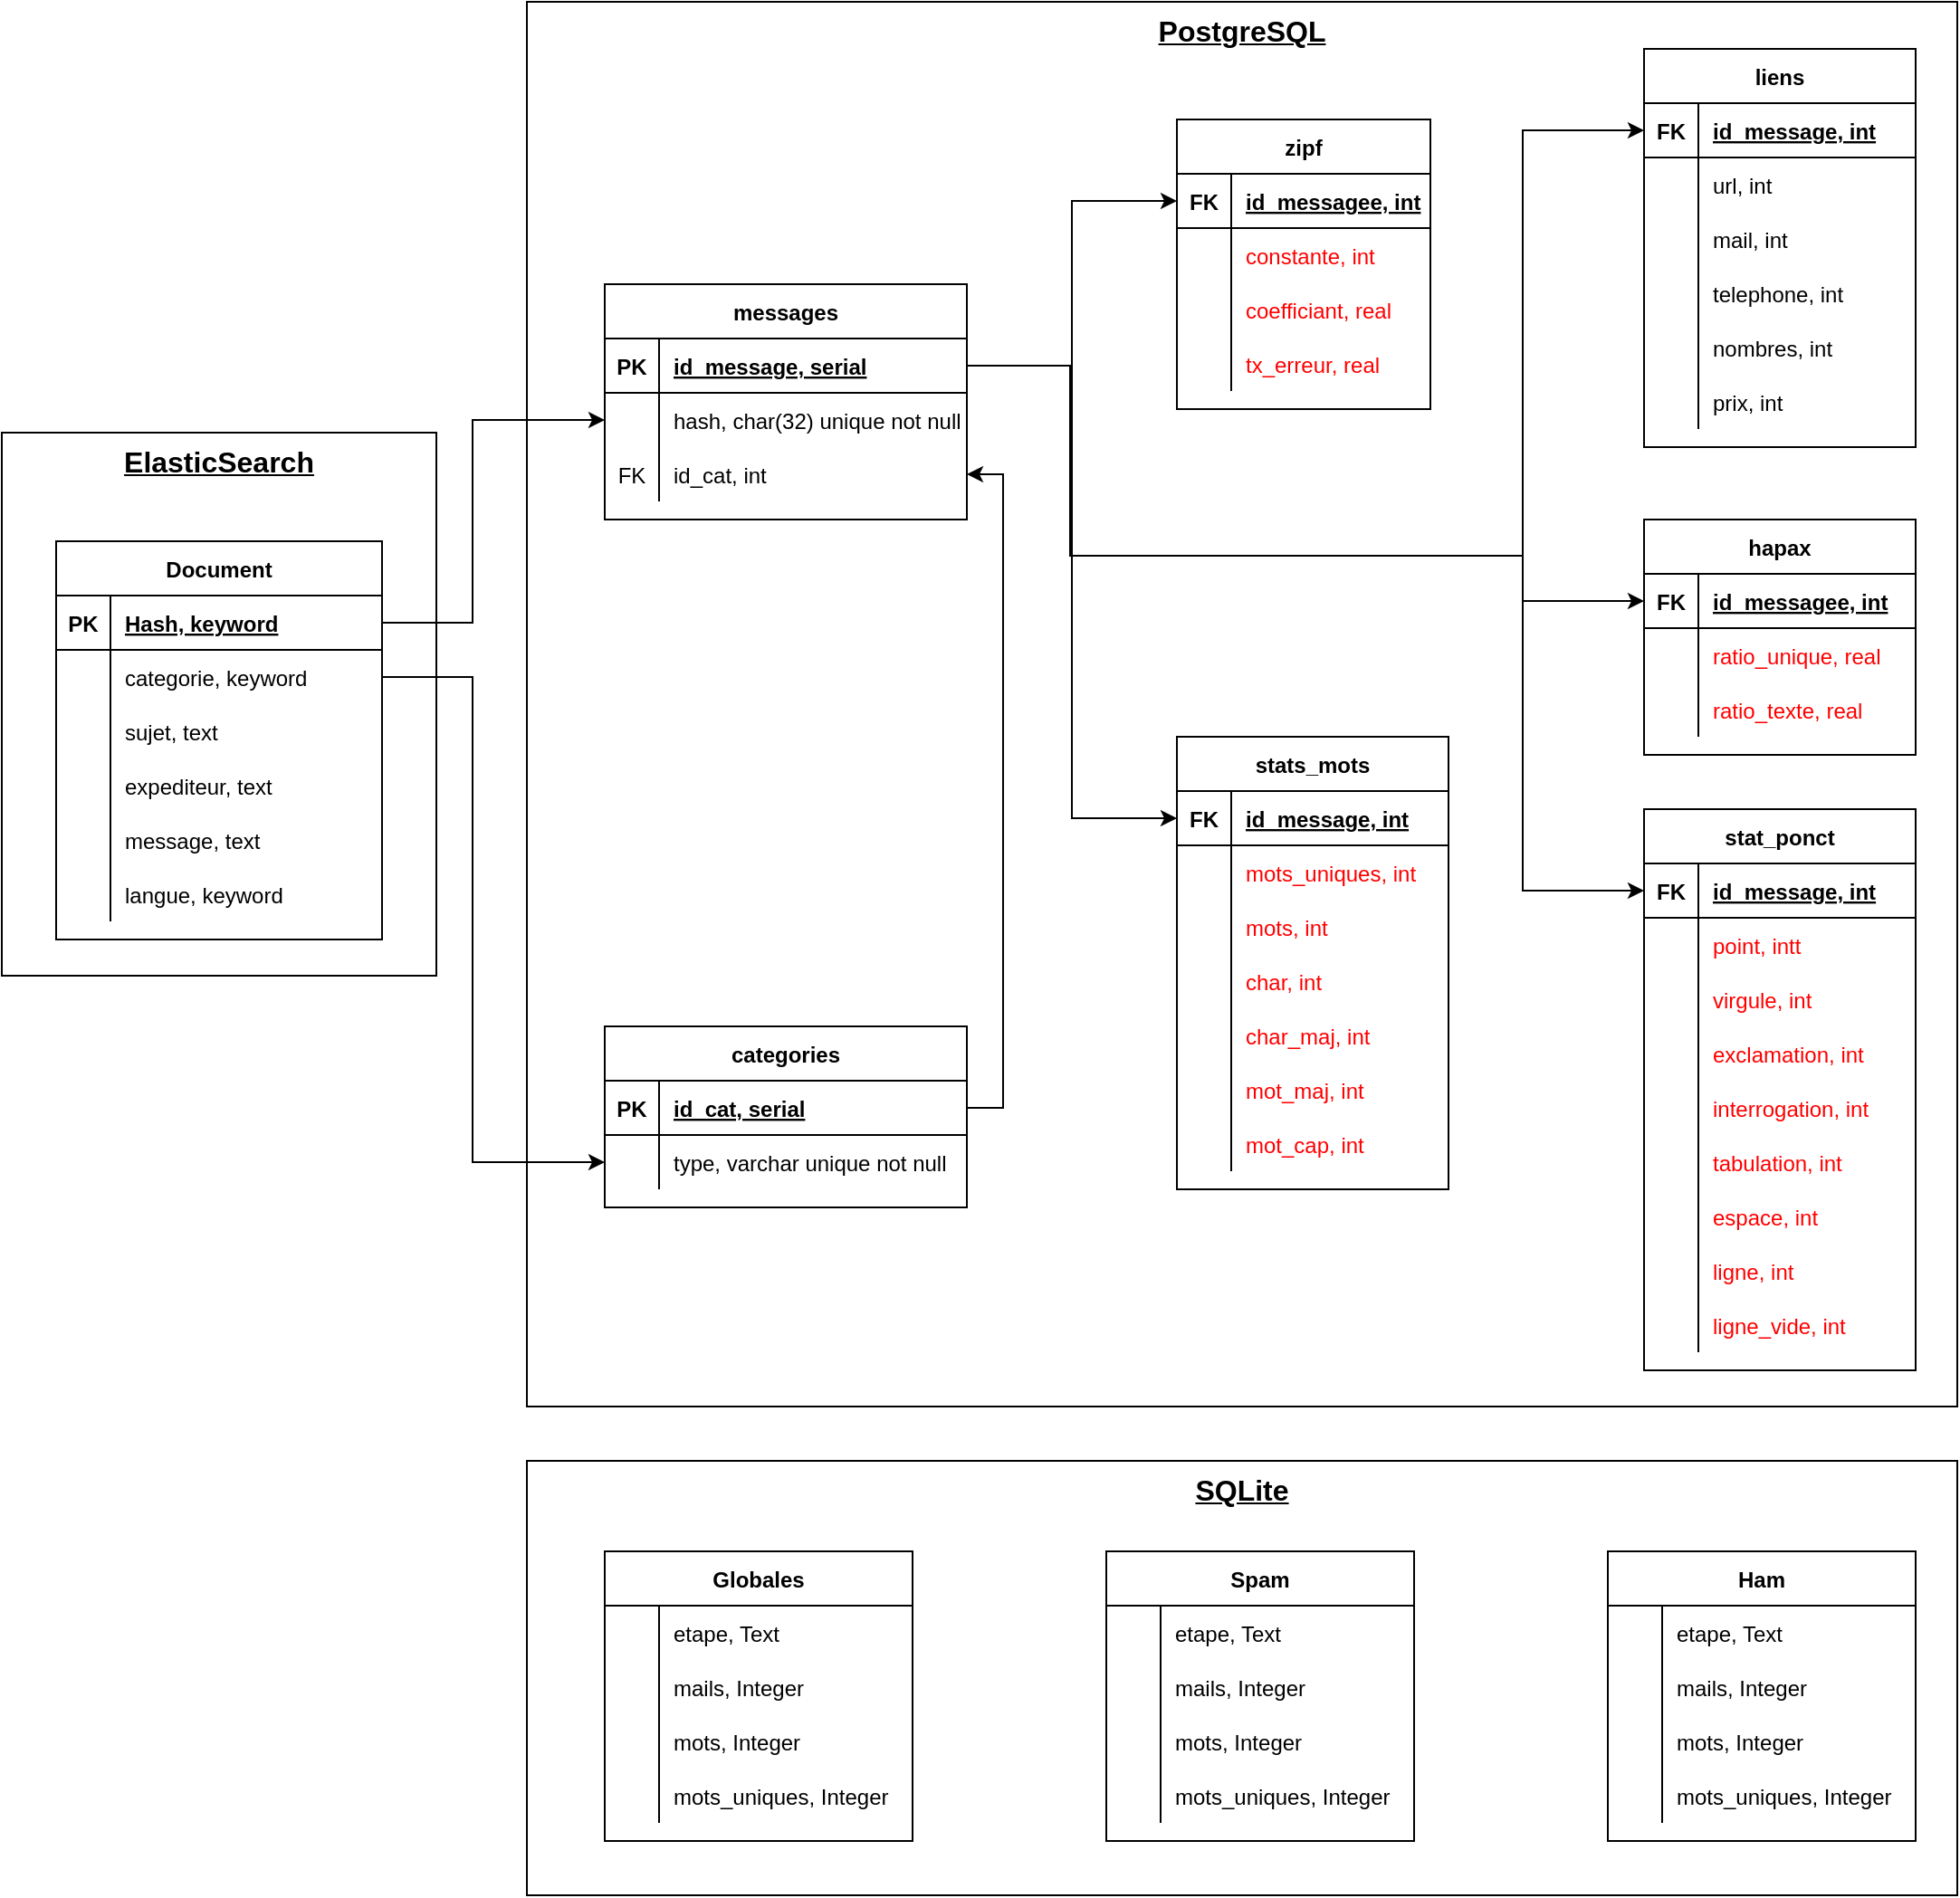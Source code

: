 <mxfile version="20.3.0" type="device"><diagram id="R2lEEEUBdFMjLlhIrx00" name="Page-1"><mxGraphModel dx="1422" dy="857" grid="1" gridSize="10" guides="1" tooltips="1" connect="1" arrows="1" fold="1" page="1" pageScale="1" pageWidth="1169" pageHeight="827" math="0" shadow="0" extFonts="Permanent Marker^https://fonts.googleapis.com/css?family=Permanent+Marker"><root><mxCell id="0"/><mxCell id="1" parent="0"/><mxCell id="b7Du19djquDReWK-8V0b-40" value="&lt;span style=&quot;font-size: 16px;&quot;&gt;&lt;b&gt;&lt;u&gt;SQLite&lt;/u&gt;&lt;/b&gt;&lt;/span&gt;" style="whiteSpace=wrap;html=1;align=center;verticalAlign=top;" vertex="1" parent="1"><mxGeometry x="290" y="840" width="790" height="240" as="geometry"/></mxCell><mxCell id="oKCUDOlldhZLEqZgmWtl-168" value="&lt;b&gt;&lt;u&gt;&lt;font style=&quot;font-size: 16px;&quot;&gt;PostgreSQL&lt;/font&gt;&lt;/u&gt;&lt;/b&gt;" style="whiteSpace=wrap;html=1;align=center;verticalAlign=top;" parent="1" vertex="1"><mxGeometry x="290" y="34" width="790" height="776" as="geometry"/></mxCell><mxCell id="oKCUDOlldhZLEqZgmWtl-23" value="&lt;b&gt;&lt;u&gt;&lt;font style=&quot;font-size: 16px;&quot;&gt;ElasticSearch&lt;/font&gt;&lt;/u&gt;&lt;/b&gt;" style="whiteSpace=wrap;html=1;align=center;verticalAlign=top;" parent="1" vertex="1"><mxGeometry y="272" width="240" height="300" as="geometry"/></mxCell><mxCell id="oKCUDOlldhZLEqZgmWtl-1" value="Document" style="shape=table;startSize=30;container=1;collapsible=1;childLayout=tableLayout;fixedRows=1;rowLines=0;fontStyle=1;align=center;resizeLast=1;" parent="1" vertex="1"><mxGeometry x="30" y="332" width="180" height="220" as="geometry"/></mxCell><mxCell id="oKCUDOlldhZLEqZgmWtl-2" value="" style="shape=tableRow;horizontal=0;startSize=0;swimlaneHead=0;swimlaneBody=0;fillColor=none;collapsible=0;dropTarget=0;points=[[0,0.5],[1,0.5]];portConstraint=eastwest;top=0;left=0;right=0;bottom=1;" parent="oKCUDOlldhZLEqZgmWtl-1" vertex="1"><mxGeometry y="30" width="180" height="30" as="geometry"/></mxCell><mxCell id="oKCUDOlldhZLEqZgmWtl-3" value="PK" style="shape=partialRectangle;connectable=0;fillColor=none;top=0;left=0;bottom=0;right=0;fontStyle=1;overflow=hidden;" parent="oKCUDOlldhZLEqZgmWtl-2" vertex="1"><mxGeometry width="30" height="30" as="geometry"><mxRectangle width="30" height="30" as="alternateBounds"/></mxGeometry></mxCell><mxCell id="oKCUDOlldhZLEqZgmWtl-4" value="Hash, keyword" style="shape=partialRectangle;connectable=0;fillColor=none;top=0;left=0;bottom=0;right=0;align=left;spacingLeft=6;fontStyle=5;overflow=hidden;" parent="oKCUDOlldhZLEqZgmWtl-2" vertex="1"><mxGeometry x="30" width="150" height="30" as="geometry"><mxRectangle width="150" height="30" as="alternateBounds"/></mxGeometry></mxCell><mxCell id="oKCUDOlldhZLEqZgmWtl-5" value="" style="shape=tableRow;horizontal=0;startSize=0;swimlaneHead=0;swimlaneBody=0;fillColor=none;collapsible=0;dropTarget=0;points=[[0,0.5],[1,0.5]];portConstraint=eastwest;top=0;left=0;right=0;bottom=0;" parent="oKCUDOlldhZLEqZgmWtl-1" vertex="1"><mxGeometry y="60" width="180" height="30" as="geometry"/></mxCell><mxCell id="oKCUDOlldhZLEqZgmWtl-6" value="" style="shape=partialRectangle;connectable=0;fillColor=none;top=0;left=0;bottom=0;right=0;editable=1;overflow=hidden;" parent="oKCUDOlldhZLEqZgmWtl-5" vertex="1"><mxGeometry width="30" height="30" as="geometry"><mxRectangle width="30" height="30" as="alternateBounds"/></mxGeometry></mxCell><mxCell id="oKCUDOlldhZLEqZgmWtl-7" value="categorie, keyword" style="shape=partialRectangle;connectable=0;fillColor=none;top=0;left=0;bottom=0;right=0;align=left;spacingLeft=6;overflow=hidden;" parent="oKCUDOlldhZLEqZgmWtl-5" vertex="1"><mxGeometry x="30" width="150" height="30" as="geometry"><mxRectangle width="150" height="30" as="alternateBounds"/></mxGeometry></mxCell><mxCell id="oKCUDOlldhZLEqZgmWtl-8" value="" style="shape=tableRow;horizontal=0;startSize=0;swimlaneHead=0;swimlaneBody=0;fillColor=none;collapsible=0;dropTarget=0;points=[[0,0.5],[1,0.5]];portConstraint=eastwest;top=0;left=0;right=0;bottom=0;" parent="oKCUDOlldhZLEqZgmWtl-1" vertex="1"><mxGeometry y="90" width="180" height="30" as="geometry"/></mxCell><mxCell id="oKCUDOlldhZLEqZgmWtl-9" value="" style="shape=partialRectangle;connectable=0;fillColor=none;top=0;left=0;bottom=0;right=0;editable=1;overflow=hidden;" parent="oKCUDOlldhZLEqZgmWtl-8" vertex="1"><mxGeometry width="30" height="30" as="geometry"><mxRectangle width="30" height="30" as="alternateBounds"/></mxGeometry></mxCell><mxCell id="oKCUDOlldhZLEqZgmWtl-10" value="sujet, text" style="shape=partialRectangle;connectable=0;fillColor=none;top=0;left=0;bottom=0;right=0;align=left;spacingLeft=6;overflow=hidden;" parent="oKCUDOlldhZLEqZgmWtl-8" vertex="1"><mxGeometry x="30" width="150" height="30" as="geometry"><mxRectangle width="150" height="30" as="alternateBounds"/></mxGeometry></mxCell><mxCell id="oKCUDOlldhZLEqZgmWtl-11" value="" style="shape=tableRow;horizontal=0;startSize=0;swimlaneHead=0;swimlaneBody=0;fillColor=none;collapsible=0;dropTarget=0;points=[[0,0.5],[1,0.5]];portConstraint=eastwest;top=0;left=0;right=0;bottom=0;" parent="oKCUDOlldhZLEqZgmWtl-1" vertex="1"><mxGeometry y="120" width="180" height="30" as="geometry"/></mxCell><mxCell id="oKCUDOlldhZLEqZgmWtl-12" value="" style="shape=partialRectangle;connectable=0;fillColor=none;top=0;left=0;bottom=0;right=0;editable=1;overflow=hidden;" parent="oKCUDOlldhZLEqZgmWtl-11" vertex="1"><mxGeometry width="30" height="30" as="geometry"><mxRectangle width="30" height="30" as="alternateBounds"/></mxGeometry></mxCell><mxCell id="oKCUDOlldhZLEqZgmWtl-13" value="expediteur, text" style="shape=partialRectangle;connectable=0;fillColor=none;top=0;left=0;bottom=0;right=0;align=left;spacingLeft=6;overflow=hidden;" parent="oKCUDOlldhZLEqZgmWtl-11" vertex="1"><mxGeometry x="30" width="150" height="30" as="geometry"><mxRectangle width="150" height="30" as="alternateBounds"/></mxGeometry></mxCell><mxCell id="oKCUDOlldhZLEqZgmWtl-17" style="shape=tableRow;horizontal=0;startSize=0;swimlaneHead=0;swimlaneBody=0;fillColor=none;collapsible=0;dropTarget=0;points=[[0,0.5],[1,0.5]];portConstraint=eastwest;top=0;left=0;right=0;bottom=0;" parent="oKCUDOlldhZLEqZgmWtl-1" vertex="1"><mxGeometry y="150" width="180" height="30" as="geometry"/></mxCell><mxCell id="oKCUDOlldhZLEqZgmWtl-18" style="shape=partialRectangle;connectable=0;fillColor=none;top=0;left=0;bottom=0;right=0;editable=1;overflow=hidden;" parent="oKCUDOlldhZLEqZgmWtl-17" vertex="1"><mxGeometry width="30" height="30" as="geometry"><mxRectangle width="30" height="30" as="alternateBounds"/></mxGeometry></mxCell><mxCell id="oKCUDOlldhZLEqZgmWtl-19" value="message, text" style="shape=partialRectangle;connectable=0;fillColor=none;top=0;left=0;bottom=0;right=0;align=left;spacingLeft=6;overflow=hidden;" parent="oKCUDOlldhZLEqZgmWtl-17" vertex="1"><mxGeometry x="30" width="150" height="30" as="geometry"><mxRectangle width="150" height="30" as="alternateBounds"/></mxGeometry></mxCell><mxCell id="oKCUDOlldhZLEqZgmWtl-20" style="shape=tableRow;horizontal=0;startSize=0;swimlaneHead=0;swimlaneBody=0;fillColor=none;collapsible=0;dropTarget=0;points=[[0,0.5],[1,0.5]];portConstraint=eastwest;top=0;left=0;right=0;bottom=0;" parent="oKCUDOlldhZLEqZgmWtl-1" vertex="1"><mxGeometry y="180" width="180" height="30" as="geometry"/></mxCell><mxCell id="oKCUDOlldhZLEqZgmWtl-21" style="shape=partialRectangle;connectable=0;fillColor=none;top=0;left=0;bottom=0;right=0;editable=1;overflow=hidden;" parent="oKCUDOlldhZLEqZgmWtl-20" vertex="1"><mxGeometry width="30" height="30" as="geometry"><mxRectangle width="30" height="30" as="alternateBounds"/></mxGeometry></mxCell><mxCell id="oKCUDOlldhZLEqZgmWtl-22" value="langue, keyword" style="shape=partialRectangle;connectable=0;fillColor=none;top=0;left=0;bottom=0;right=0;align=left;spacingLeft=6;overflow=hidden;" parent="oKCUDOlldhZLEqZgmWtl-20" vertex="1"><mxGeometry x="30" width="150" height="30" as="geometry"><mxRectangle width="150" height="30" as="alternateBounds"/></mxGeometry></mxCell><mxCell id="oKCUDOlldhZLEqZgmWtl-14" value="" style="shape=tableRow;horizontal=0;startSize=0;swimlaneHead=0;swimlaneBody=0;fillColor=none;collapsible=0;dropTarget=0;points=[[0,0.5],[1,0.5]];portConstraint=eastwest;top=0;left=0;right=0;bottom=0;" parent="1" vertex="1"><mxGeometry x="30" y="482" width="180" height="30" as="geometry"/></mxCell><mxCell id="oKCUDOlldhZLEqZgmWtl-25" value="messages" style="shape=table;startSize=30;container=1;collapsible=1;childLayout=tableLayout;fixedRows=1;rowLines=0;fontStyle=1;align=center;resizeLast=1;" parent="1" vertex="1"><mxGeometry x="333" y="190" width="200" height="130" as="geometry"/></mxCell><mxCell id="oKCUDOlldhZLEqZgmWtl-26" value="" style="shape=tableRow;horizontal=0;startSize=0;swimlaneHead=0;swimlaneBody=0;fillColor=none;collapsible=0;dropTarget=0;points=[[0,0.5],[1,0.5]];portConstraint=eastwest;top=0;left=0;right=0;bottom=1;" parent="oKCUDOlldhZLEqZgmWtl-25" vertex="1"><mxGeometry y="30" width="200" height="30" as="geometry"/></mxCell><mxCell id="oKCUDOlldhZLEqZgmWtl-27" value="PK" style="shape=partialRectangle;connectable=0;fillColor=none;top=0;left=0;bottom=0;right=0;fontStyle=1;overflow=hidden;" parent="oKCUDOlldhZLEqZgmWtl-26" vertex="1"><mxGeometry width="30" height="30" as="geometry"><mxRectangle width="30" height="30" as="alternateBounds"/></mxGeometry></mxCell><mxCell id="oKCUDOlldhZLEqZgmWtl-28" value="id_message, serial" style="shape=partialRectangle;connectable=0;fillColor=none;top=0;left=0;bottom=0;right=0;align=left;spacingLeft=6;fontStyle=5;overflow=hidden;" parent="oKCUDOlldhZLEqZgmWtl-26" vertex="1"><mxGeometry x="30" width="170" height="30" as="geometry"><mxRectangle width="170" height="30" as="alternateBounds"/></mxGeometry></mxCell><mxCell id="oKCUDOlldhZLEqZgmWtl-29" value="" style="shape=tableRow;horizontal=0;startSize=0;swimlaneHead=0;swimlaneBody=0;fillColor=none;collapsible=0;dropTarget=0;points=[[0,0.5],[1,0.5]];portConstraint=eastwest;top=0;left=0;right=0;bottom=0;" parent="oKCUDOlldhZLEqZgmWtl-25" vertex="1"><mxGeometry y="60" width="200" height="30" as="geometry"/></mxCell><mxCell id="oKCUDOlldhZLEqZgmWtl-30" value="" style="shape=partialRectangle;connectable=0;fillColor=none;top=0;left=0;bottom=0;right=0;editable=1;overflow=hidden;" parent="oKCUDOlldhZLEqZgmWtl-29" vertex="1"><mxGeometry width="30" height="30" as="geometry"><mxRectangle width="30" height="30" as="alternateBounds"/></mxGeometry></mxCell><mxCell id="oKCUDOlldhZLEqZgmWtl-31" value="hash, char(32) unique not null" style="shape=partialRectangle;connectable=0;fillColor=none;top=0;left=0;bottom=0;right=0;align=left;spacingLeft=6;overflow=hidden;" parent="oKCUDOlldhZLEqZgmWtl-29" vertex="1"><mxGeometry x="30" width="170" height="30" as="geometry"><mxRectangle width="170" height="30" as="alternateBounds"/></mxGeometry></mxCell><mxCell id="oKCUDOlldhZLEqZgmWtl-32" value="" style="shape=tableRow;horizontal=0;startSize=0;swimlaneHead=0;swimlaneBody=0;fillColor=none;collapsible=0;dropTarget=0;points=[[0,0.5],[1,0.5]];portConstraint=eastwest;top=0;left=0;right=0;bottom=0;" parent="oKCUDOlldhZLEqZgmWtl-25" vertex="1"><mxGeometry y="90" width="200" height="30" as="geometry"/></mxCell><mxCell id="oKCUDOlldhZLEqZgmWtl-33" value="FK" style="shape=partialRectangle;connectable=0;fillColor=none;top=0;left=0;bottom=0;right=0;editable=1;overflow=hidden;" parent="oKCUDOlldhZLEqZgmWtl-32" vertex="1"><mxGeometry width="30" height="30" as="geometry"><mxRectangle width="30" height="30" as="alternateBounds"/></mxGeometry></mxCell><mxCell id="oKCUDOlldhZLEqZgmWtl-34" value="id_cat, int" style="shape=partialRectangle;connectable=0;fillColor=none;top=0;left=0;bottom=0;right=0;align=left;spacingLeft=6;overflow=hidden;" parent="oKCUDOlldhZLEqZgmWtl-32" vertex="1"><mxGeometry x="30" width="170" height="30" as="geometry"><mxRectangle width="170" height="30" as="alternateBounds"/></mxGeometry></mxCell><mxCell id="oKCUDOlldhZLEqZgmWtl-58" value="stats_mots" style="shape=table;startSize=30;container=1;collapsible=1;childLayout=tableLayout;fixedRows=1;rowLines=0;fontStyle=1;align=center;resizeLast=1;" parent="1" vertex="1"><mxGeometry x="649" y="440" width="150" height="250" as="geometry"/></mxCell><mxCell id="oKCUDOlldhZLEqZgmWtl-59" value="" style="shape=tableRow;horizontal=0;startSize=0;swimlaneHead=0;swimlaneBody=0;fillColor=none;collapsible=0;dropTarget=0;points=[[0,0.5],[1,0.5]];portConstraint=eastwest;top=0;left=0;right=0;bottom=1;" parent="oKCUDOlldhZLEqZgmWtl-58" vertex="1"><mxGeometry y="30" width="150" height="30" as="geometry"/></mxCell><mxCell id="oKCUDOlldhZLEqZgmWtl-60" value="FK" style="shape=partialRectangle;connectable=0;fillColor=none;top=0;left=0;bottom=0;right=0;fontStyle=1;overflow=hidden;" parent="oKCUDOlldhZLEqZgmWtl-59" vertex="1"><mxGeometry width="30" height="30" as="geometry"><mxRectangle width="30" height="30" as="alternateBounds"/></mxGeometry></mxCell><mxCell id="oKCUDOlldhZLEqZgmWtl-61" value="id_message, int" style="shape=partialRectangle;connectable=0;fillColor=none;top=0;left=0;bottom=0;right=0;align=left;spacingLeft=6;fontStyle=5;overflow=hidden;" parent="oKCUDOlldhZLEqZgmWtl-59" vertex="1"><mxGeometry x="30" width="120" height="30" as="geometry"><mxRectangle width="120" height="30" as="alternateBounds"/></mxGeometry></mxCell><mxCell id="oKCUDOlldhZLEqZgmWtl-62" value="" style="shape=tableRow;horizontal=0;startSize=0;swimlaneHead=0;swimlaneBody=0;fillColor=none;collapsible=0;dropTarget=0;points=[[0,0.5],[1,0.5]];portConstraint=eastwest;top=0;left=0;right=0;bottom=0;" parent="oKCUDOlldhZLEqZgmWtl-58" vertex="1"><mxGeometry y="60" width="150" height="30" as="geometry"/></mxCell><mxCell id="oKCUDOlldhZLEqZgmWtl-63" value="" style="shape=partialRectangle;connectable=0;fillColor=none;top=0;left=0;bottom=0;right=0;editable=1;overflow=hidden;" parent="oKCUDOlldhZLEqZgmWtl-62" vertex="1"><mxGeometry width="30" height="30" as="geometry"><mxRectangle width="30" height="30" as="alternateBounds"/></mxGeometry></mxCell><mxCell id="oKCUDOlldhZLEqZgmWtl-64" value="mots_uniques, int" style="shape=partialRectangle;connectable=0;fillColor=none;top=0;left=0;bottom=0;right=0;align=left;spacingLeft=6;overflow=hidden;fontColor=#FF0000;" parent="oKCUDOlldhZLEqZgmWtl-62" vertex="1"><mxGeometry x="30" width="120" height="30" as="geometry"><mxRectangle width="120" height="30" as="alternateBounds"/></mxGeometry></mxCell><mxCell id="oKCUDOlldhZLEqZgmWtl-65" value="" style="shape=tableRow;horizontal=0;startSize=0;swimlaneHead=0;swimlaneBody=0;fillColor=none;collapsible=0;dropTarget=0;points=[[0,0.5],[1,0.5]];portConstraint=eastwest;top=0;left=0;right=0;bottom=0;" parent="oKCUDOlldhZLEqZgmWtl-58" vertex="1"><mxGeometry y="90" width="150" height="30" as="geometry"/></mxCell><mxCell id="oKCUDOlldhZLEqZgmWtl-66" value="" style="shape=partialRectangle;connectable=0;fillColor=none;top=0;left=0;bottom=0;right=0;editable=1;overflow=hidden;" parent="oKCUDOlldhZLEqZgmWtl-65" vertex="1"><mxGeometry width="30" height="30" as="geometry"><mxRectangle width="30" height="30" as="alternateBounds"/></mxGeometry></mxCell><mxCell id="oKCUDOlldhZLEqZgmWtl-67" value="mots, int" style="shape=partialRectangle;connectable=0;fillColor=none;top=0;left=0;bottom=0;right=0;align=left;spacingLeft=6;overflow=hidden;fontColor=#FF0000;" parent="oKCUDOlldhZLEqZgmWtl-65" vertex="1"><mxGeometry x="30" width="120" height="30" as="geometry"><mxRectangle width="120" height="30" as="alternateBounds"/></mxGeometry></mxCell><mxCell id="oKCUDOlldhZLEqZgmWtl-68" value="" style="shape=tableRow;horizontal=0;startSize=0;swimlaneHead=0;swimlaneBody=0;fillColor=none;collapsible=0;dropTarget=0;points=[[0,0.5],[1,0.5]];portConstraint=eastwest;top=0;left=0;right=0;bottom=0;" parent="oKCUDOlldhZLEqZgmWtl-58" vertex="1"><mxGeometry y="120" width="150" height="30" as="geometry"/></mxCell><mxCell id="oKCUDOlldhZLEqZgmWtl-69" value="" style="shape=partialRectangle;connectable=0;fillColor=none;top=0;left=0;bottom=0;right=0;editable=1;overflow=hidden;" parent="oKCUDOlldhZLEqZgmWtl-68" vertex="1"><mxGeometry width="30" height="30" as="geometry"><mxRectangle width="30" height="30" as="alternateBounds"/></mxGeometry></mxCell><mxCell id="oKCUDOlldhZLEqZgmWtl-70" value="char, int   " style="shape=partialRectangle;connectable=0;fillColor=none;top=0;left=0;bottom=0;right=0;align=left;spacingLeft=6;overflow=hidden;fontColor=#FF0000;" parent="oKCUDOlldhZLEqZgmWtl-68" vertex="1"><mxGeometry x="30" width="120" height="30" as="geometry"><mxRectangle width="120" height="30" as="alternateBounds"/></mxGeometry></mxCell><mxCell id="oKCUDOlldhZLEqZgmWtl-71" style="shape=tableRow;horizontal=0;startSize=0;swimlaneHead=0;swimlaneBody=0;fillColor=none;collapsible=0;dropTarget=0;points=[[0,0.5],[1,0.5]];portConstraint=eastwest;top=0;left=0;right=0;bottom=0;" parent="oKCUDOlldhZLEqZgmWtl-58" vertex="1"><mxGeometry y="150" width="150" height="30" as="geometry"/></mxCell><mxCell id="oKCUDOlldhZLEqZgmWtl-72" style="shape=partialRectangle;connectable=0;fillColor=none;top=0;left=0;bottom=0;right=0;editable=1;overflow=hidden;" parent="oKCUDOlldhZLEqZgmWtl-71" vertex="1"><mxGeometry width="30" height="30" as="geometry"><mxRectangle width="30" height="30" as="alternateBounds"/></mxGeometry></mxCell><mxCell id="oKCUDOlldhZLEqZgmWtl-73" value="char_maj, int" style="shape=partialRectangle;connectable=0;fillColor=none;top=0;left=0;bottom=0;right=0;align=left;spacingLeft=6;overflow=hidden;fontColor=#FF0000;" parent="oKCUDOlldhZLEqZgmWtl-71" vertex="1"><mxGeometry x="30" width="120" height="30" as="geometry"><mxRectangle width="120" height="30" as="alternateBounds"/></mxGeometry></mxCell><mxCell id="oKCUDOlldhZLEqZgmWtl-74" style="shape=tableRow;horizontal=0;startSize=0;swimlaneHead=0;swimlaneBody=0;fillColor=none;collapsible=0;dropTarget=0;points=[[0,0.5],[1,0.5]];portConstraint=eastwest;top=0;left=0;right=0;bottom=0;" parent="oKCUDOlldhZLEqZgmWtl-58" vertex="1"><mxGeometry y="180" width="150" height="30" as="geometry"/></mxCell><mxCell id="oKCUDOlldhZLEqZgmWtl-75" style="shape=partialRectangle;connectable=0;fillColor=none;top=0;left=0;bottom=0;right=0;editable=1;overflow=hidden;" parent="oKCUDOlldhZLEqZgmWtl-74" vertex="1"><mxGeometry width="30" height="30" as="geometry"><mxRectangle width="30" height="30" as="alternateBounds"/></mxGeometry></mxCell><mxCell id="oKCUDOlldhZLEqZgmWtl-76" value="mot_maj, int" style="shape=partialRectangle;connectable=0;fillColor=none;top=0;left=0;bottom=0;right=0;align=left;spacingLeft=6;overflow=hidden;fontColor=#FF0000;" parent="oKCUDOlldhZLEqZgmWtl-74" vertex="1"><mxGeometry x="30" width="120" height="30" as="geometry"><mxRectangle width="120" height="30" as="alternateBounds"/></mxGeometry></mxCell><mxCell id="oKCUDOlldhZLEqZgmWtl-77" style="shape=tableRow;horizontal=0;startSize=0;swimlaneHead=0;swimlaneBody=0;fillColor=none;collapsible=0;dropTarget=0;points=[[0,0.5],[1,0.5]];portConstraint=eastwest;top=0;left=0;right=0;bottom=0;" parent="oKCUDOlldhZLEqZgmWtl-58" vertex="1"><mxGeometry y="210" width="150" height="30" as="geometry"/></mxCell><mxCell id="oKCUDOlldhZLEqZgmWtl-78" style="shape=partialRectangle;connectable=0;fillColor=none;top=0;left=0;bottom=0;right=0;editable=1;overflow=hidden;" parent="oKCUDOlldhZLEqZgmWtl-77" vertex="1"><mxGeometry width="30" height="30" as="geometry"><mxRectangle width="30" height="30" as="alternateBounds"/></mxGeometry></mxCell><mxCell id="oKCUDOlldhZLEqZgmWtl-79" value="mot_cap, int" style="shape=partialRectangle;connectable=0;fillColor=none;top=0;left=0;bottom=0;right=0;align=left;spacingLeft=6;overflow=hidden;fontColor=#FF0000;" parent="oKCUDOlldhZLEqZgmWtl-77" vertex="1"><mxGeometry x="30" width="120" height="30" as="geometry"><mxRectangle width="120" height="30" as="alternateBounds"/></mxGeometry></mxCell><mxCell id="oKCUDOlldhZLEqZgmWtl-84" value="stat_ponct" style="shape=table;startSize=30;container=1;collapsible=1;childLayout=tableLayout;fixedRows=1;rowLines=0;fontStyle=1;align=center;resizeLast=1;" parent="1" vertex="1"><mxGeometry x="907" y="480" width="150" height="310" as="geometry"/></mxCell><mxCell id="oKCUDOlldhZLEqZgmWtl-85" value="" style="shape=tableRow;horizontal=0;startSize=0;swimlaneHead=0;swimlaneBody=0;fillColor=none;collapsible=0;dropTarget=0;points=[[0,0.5],[1,0.5]];portConstraint=eastwest;top=0;left=0;right=0;bottom=1;" parent="oKCUDOlldhZLEqZgmWtl-84" vertex="1"><mxGeometry y="30" width="150" height="30" as="geometry"/></mxCell><mxCell id="oKCUDOlldhZLEqZgmWtl-86" value="FK" style="shape=partialRectangle;connectable=0;fillColor=none;top=0;left=0;bottom=0;right=0;fontStyle=1;overflow=hidden;" parent="oKCUDOlldhZLEqZgmWtl-85" vertex="1"><mxGeometry width="30" height="30" as="geometry"><mxRectangle width="30" height="30" as="alternateBounds"/></mxGeometry></mxCell><mxCell id="oKCUDOlldhZLEqZgmWtl-87" value="id_message, int" style="shape=partialRectangle;connectable=0;fillColor=none;top=0;left=0;bottom=0;right=0;align=left;spacingLeft=6;fontStyle=5;overflow=hidden;" parent="oKCUDOlldhZLEqZgmWtl-85" vertex="1"><mxGeometry x="30" width="120" height="30" as="geometry"><mxRectangle width="120" height="30" as="alternateBounds"/></mxGeometry></mxCell><mxCell id="oKCUDOlldhZLEqZgmWtl-88" value="" style="shape=tableRow;horizontal=0;startSize=0;swimlaneHead=0;swimlaneBody=0;fillColor=none;collapsible=0;dropTarget=0;points=[[0,0.5],[1,0.5]];portConstraint=eastwest;top=0;left=0;right=0;bottom=0;" parent="oKCUDOlldhZLEqZgmWtl-84" vertex="1"><mxGeometry y="60" width="150" height="30" as="geometry"/></mxCell><mxCell id="oKCUDOlldhZLEqZgmWtl-89" value="" style="shape=partialRectangle;connectable=0;fillColor=none;top=0;left=0;bottom=0;right=0;editable=1;overflow=hidden;" parent="oKCUDOlldhZLEqZgmWtl-88" vertex="1"><mxGeometry width="30" height="30" as="geometry"><mxRectangle width="30" height="30" as="alternateBounds"/></mxGeometry></mxCell><mxCell id="oKCUDOlldhZLEqZgmWtl-90" value="point, intt" style="shape=partialRectangle;connectable=0;fillColor=none;top=0;left=0;bottom=0;right=0;align=left;spacingLeft=6;overflow=hidden;fontColor=#FF0000;" parent="oKCUDOlldhZLEqZgmWtl-88" vertex="1"><mxGeometry x="30" width="120" height="30" as="geometry"><mxRectangle width="120" height="30" as="alternateBounds"/></mxGeometry></mxCell><mxCell id="oKCUDOlldhZLEqZgmWtl-109" style="shape=tableRow;horizontal=0;startSize=0;swimlaneHead=0;swimlaneBody=0;fillColor=none;collapsible=0;dropTarget=0;points=[[0,0.5],[1,0.5]];portConstraint=eastwest;top=0;left=0;right=0;bottom=0;" parent="oKCUDOlldhZLEqZgmWtl-84" vertex="1"><mxGeometry y="90" width="150" height="30" as="geometry"/></mxCell><mxCell id="oKCUDOlldhZLEqZgmWtl-110" style="shape=partialRectangle;connectable=0;fillColor=none;top=0;left=0;bottom=0;right=0;editable=1;overflow=hidden;" parent="oKCUDOlldhZLEqZgmWtl-109" vertex="1"><mxGeometry width="30" height="30" as="geometry"><mxRectangle width="30" height="30" as="alternateBounds"/></mxGeometry></mxCell><mxCell id="oKCUDOlldhZLEqZgmWtl-111" value="virgule, int" style="shape=partialRectangle;connectable=0;fillColor=none;top=0;left=0;bottom=0;right=0;align=left;spacingLeft=6;overflow=hidden;fontColor=#FF0000;" parent="oKCUDOlldhZLEqZgmWtl-109" vertex="1"><mxGeometry x="30" width="120" height="30" as="geometry"><mxRectangle width="120" height="30" as="alternateBounds"/></mxGeometry></mxCell><mxCell id="oKCUDOlldhZLEqZgmWtl-106" style="shape=tableRow;horizontal=0;startSize=0;swimlaneHead=0;swimlaneBody=0;fillColor=none;collapsible=0;dropTarget=0;points=[[0,0.5],[1,0.5]];portConstraint=eastwest;top=0;left=0;right=0;bottom=0;" parent="oKCUDOlldhZLEqZgmWtl-84" vertex="1"><mxGeometry y="120" width="150" height="30" as="geometry"/></mxCell><mxCell id="oKCUDOlldhZLEqZgmWtl-107" style="shape=partialRectangle;connectable=0;fillColor=none;top=0;left=0;bottom=0;right=0;editable=1;overflow=hidden;" parent="oKCUDOlldhZLEqZgmWtl-106" vertex="1"><mxGeometry width="30" height="30" as="geometry"><mxRectangle width="30" height="30" as="alternateBounds"/></mxGeometry></mxCell><mxCell id="oKCUDOlldhZLEqZgmWtl-108" value="exclamation, int" style="shape=partialRectangle;connectable=0;fillColor=none;top=0;left=0;bottom=0;right=0;align=left;spacingLeft=6;overflow=hidden;fontColor=#FF0000;" parent="oKCUDOlldhZLEqZgmWtl-106" vertex="1"><mxGeometry x="30" width="120" height="30" as="geometry"><mxRectangle width="120" height="30" as="alternateBounds"/></mxGeometry></mxCell><mxCell id="oKCUDOlldhZLEqZgmWtl-103" style="shape=tableRow;horizontal=0;startSize=0;swimlaneHead=0;swimlaneBody=0;fillColor=none;collapsible=0;dropTarget=0;points=[[0,0.5],[1,0.5]];portConstraint=eastwest;top=0;left=0;right=0;bottom=0;" parent="oKCUDOlldhZLEqZgmWtl-84" vertex="1"><mxGeometry y="150" width="150" height="30" as="geometry"/></mxCell><mxCell id="oKCUDOlldhZLEqZgmWtl-104" style="shape=partialRectangle;connectable=0;fillColor=none;top=0;left=0;bottom=0;right=0;editable=1;overflow=hidden;" parent="oKCUDOlldhZLEqZgmWtl-103" vertex="1"><mxGeometry width="30" height="30" as="geometry"><mxRectangle width="30" height="30" as="alternateBounds"/></mxGeometry></mxCell><mxCell id="oKCUDOlldhZLEqZgmWtl-105" value="interrogation, int" style="shape=partialRectangle;connectable=0;fillColor=none;top=0;left=0;bottom=0;right=0;align=left;spacingLeft=6;overflow=hidden;fontColor=#FF0000;" parent="oKCUDOlldhZLEqZgmWtl-103" vertex="1"><mxGeometry x="30" width="120" height="30" as="geometry"><mxRectangle width="120" height="30" as="alternateBounds"/></mxGeometry></mxCell><mxCell id="oKCUDOlldhZLEqZgmWtl-100" style="shape=tableRow;horizontal=0;startSize=0;swimlaneHead=0;swimlaneBody=0;fillColor=none;collapsible=0;dropTarget=0;points=[[0,0.5],[1,0.5]];portConstraint=eastwest;top=0;left=0;right=0;bottom=0;" parent="oKCUDOlldhZLEqZgmWtl-84" vertex="1"><mxGeometry y="180" width="150" height="30" as="geometry"/></mxCell><mxCell id="oKCUDOlldhZLEqZgmWtl-101" style="shape=partialRectangle;connectable=0;fillColor=none;top=0;left=0;bottom=0;right=0;editable=1;overflow=hidden;" parent="oKCUDOlldhZLEqZgmWtl-100" vertex="1"><mxGeometry width="30" height="30" as="geometry"><mxRectangle width="30" height="30" as="alternateBounds"/></mxGeometry></mxCell><mxCell id="oKCUDOlldhZLEqZgmWtl-102" value="tabulation, int" style="shape=partialRectangle;connectable=0;fillColor=none;top=0;left=0;bottom=0;right=0;align=left;spacingLeft=6;overflow=hidden;fontColor=#FF0000;" parent="oKCUDOlldhZLEqZgmWtl-100" vertex="1"><mxGeometry x="30" width="120" height="30" as="geometry"><mxRectangle width="120" height="30" as="alternateBounds"/></mxGeometry></mxCell><mxCell id="oKCUDOlldhZLEqZgmWtl-97" style="shape=tableRow;horizontal=0;startSize=0;swimlaneHead=0;swimlaneBody=0;fillColor=none;collapsible=0;dropTarget=0;points=[[0,0.5],[1,0.5]];portConstraint=eastwest;top=0;left=0;right=0;bottom=0;" parent="oKCUDOlldhZLEqZgmWtl-84" vertex="1"><mxGeometry y="210" width="150" height="30" as="geometry"/></mxCell><mxCell id="oKCUDOlldhZLEqZgmWtl-98" style="shape=partialRectangle;connectable=0;fillColor=none;top=0;left=0;bottom=0;right=0;editable=1;overflow=hidden;" parent="oKCUDOlldhZLEqZgmWtl-97" vertex="1"><mxGeometry width="30" height="30" as="geometry"><mxRectangle width="30" height="30" as="alternateBounds"/></mxGeometry></mxCell><mxCell id="oKCUDOlldhZLEqZgmWtl-99" value="espace, int" style="shape=partialRectangle;connectable=0;fillColor=none;top=0;left=0;bottom=0;right=0;align=left;spacingLeft=6;overflow=hidden;fontColor=#FF0000;" parent="oKCUDOlldhZLEqZgmWtl-97" vertex="1"><mxGeometry x="30" width="120" height="30" as="geometry"><mxRectangle width="120" height="30" as="alternateBounds"/></mxGeometry></mxCell><mxCell id="oKCUDOlldhZLEqZgmWtl-91" value="" style="shape=tableRow;horizontal=0;startSize=0;swimlaneHead=0;swimlaneBody=0;fillColor=none;collapsible=0;dropTarget=0;points=[[0,0.5],[1,0.5]];portConstraint=eastwest;top=0;left=0;right=0;bottom=0;" parent="oKCUDOlldhZLEqZgmWtl-84" vertex="1"><mxGeometry y="240" width="150" height="30" as="geometry"/></mxCell><mxCell id="oKCUDOlldhZLEqZgmWtl-92" value="" style="shape=partialRectangle;connectable=0;fillColor=none;top=0;left=0;bottom=0;right=0;editable=1;overflow=hidden;" parent="oKCUDOlldhZLEqZgmWtl-91" vertex="1"><mxGeometry width="30" height="30" as="geometry"><mxRectangle width="30" height="30" as="alternateBounds"/></mxGeometry></mxCell><mxCell id="oKCUDOlldhZLEqZgmWtl-93" value="ligne, int" style="shape=partialRectangle;connectable=0;fillColor=none;top=0;left=0;bottom=0;right=0;align=left;spacingLeft=6;overflow=hidden;fontColor=#FF0000;" parent="oKCUDOlldhZLEqZgmWtl-91" vertex="1"><mxGeometry x="30" width="120" height="30" as="geometry"><mxRectangle width="120" height="30" as="alternateBounds"/></mxGeometry></mxCell><mxCell id="oKCUDOlldhZLEqZgmWtl-94" value="" style="shape=tableRow;horizontal=0;startSize=0;swimlaneHead=0;swimlaneBody=0;fillColor=none;collapsible=0;dropTarget=0;points=[[0,0.5],[1,0.5]];portConstraint=eastwest;top=0;left=0;right=0;bottom=0;" parent="oKCUDOlldhZLEqZgmWtl-84" vertex="1"><mxGeometry y="270" width="150" height="30" as="geometry"/></mxCell><mxCell id="oKCUDOlldhZLEqZgmWtl-95" value="" style="shape=partialRectangle;connectable=0;fillColor=none;top=0;left=0;bottom=0;right=0;editable=1;overflow=hidden;" parent="oKCUDOlldhZLEqZgmWtl-94" vertex="1"><mxGeometry width="30" height="30" as="geometry"><mxRectangle width="30" height="30" as="alternateBounds"/></mxGeometry></mxCell><mxCell id="oKCUDOlldhZLEqZgmWtl-96" value="ligne_vide, int" style="shape=partialRectangle;connectable=0;fillColor=none;top=0;left=0;bottom=0;right=0;align=left;spacingLeft=6;overflow=hidden;fontColor=#FF0000;" parent="oKCUDOlldhZLEqZgmWtl-94" vertex="1"><mxGeometry x="30" width="120" height="30" as="geometry"><mxRectangle width="120" height="30" as="alternateBounds"/></mxGeometry></mxCell><mxCell id="oKCUDOlldhZLEqZgmWtl-112" value="zipf" style="shape=table;startSize=30;container=1;collapsible=1;childLayout=tableLayout;fixedRows=1;rowLines=0;fontStyle=1;align=center;resizeLast=1;" parent="1" vertex="1"><mxGeometry x="649" y="99" width="140" height="160" as="geometry"/></mxCell><mxCell id="oKCUDOlldhZLEqZgmWtl-113" value="" style="shape=tableRow;horizontal=0;startSize=0;swimlaneHead=0;swimlaneBody=0;fillColor=none;collapsible=0;dropTarget=0;points=[[0,0.5],[1,0.5]];portConstraint=eastwest;top=0;left=0;right=0;bottom=1;" parent="oKCUDOlldhZLEqZgmWtl-112" vertex="1"><mxGeometry y="30" width="140" height="30" as="geometry"/></mxCell><mxCell id="oKCUDOlldhZLEqZgmWtl-114" value="FK" style="shape=partialRectangle;connectable=0;fillColor=none;top=0;left=0;bottom=0;right=0;fontStyle=1;overflow=hidden;" parent="oKCUDOlldhZLEqZgmWtl-113" vertex="1"><mxGeometry width="30" height="30" as="geometry"><mxRectangle width="30" height="30" as="alternateBounds"/></mxGeometry></mxCell><mxCell id="oKCUDOlldhZLEqZgmWtl-115" value="id_messagee, int" style="shape=partialRectangle;connectable=0;fillColor=none;top=0;left=0;bottom=0;right=0;align=left;spacingLeft=6;fontStyle=5;overflow=hidden;" parent="oKCUDOlldhZLEqZgmWtl-113" vertex="1"><mxGeometry x="30" width="110" height="30" as="geometry"><mxRectangle width="110" height="30" as="alternateBounds"/></mxGeometry></mxCell><mxCell id="oKCUDOlldhZLEqZgmWtl-116" value="" style="shape=tableRow;horizontal=0;startSize=0;swimlaneHead=0;swimlaneBody=0;fillColor=none;collapsible=0;dropTarget=0;points=[[0,0.5],[1,0.5]];portConstraint=eastwest;top=0;left=0;right=0;bottom=0;" parent="oKCUDOlldhZLEqZgmWtl-112" vertex="1"><mxGeometry y="60" width="140" height="30" as="geometry"/></mxCell><mxCell id="oKCUDOlldhZLEqZgmWtl-117" value="" style="shape=partialRectangle;connectable=0;fillColor=none;top=0;left=0;bottom=0;right=0;editable=1;overflow=hidden;" parent="oKCUDOlldhZLEqZgmWtl-116" vertex="1"><mxGeometry width="30" height="30" as="geometry"><mxRectangle width="30" height="30" as="alternateBounds"/></mxGeometry></mxCell><mxCell id="oKCUDOlldhZLEqZgmWtl-118" value="constante, int" style="shape=partialRectangle;connectable=0;fillColor=none;top=0;left=0;bottom=0;right=0;align=left;spacingLeft=6;overflow=hidden;fontColor=#FF0000;" parent="oKCUDOlldhZLEqZgmWtl-116" vertex="1"><mxGeometry x="30" width="110" height="30" as="geometry"><mxRectangle width="110" height="30" as="alternateBounds"/></mxGeometry></mxCell><mxCell id="oKCUDOlldhZLEqZgmWtl-119" value="" style="shape=tableRow;horizontal=0;startSize=0;swimlaneHead=0;swimlaneBody=0;fillColor=none;collapsible=0;dropTarget=0;points=[[0,0.5],[1,0.5]];portConstraint=eastwest;top=0;left=0;right=0;bottom=0;" parent="oKCUDOlldhZLEqZgmWtl-112" vertex="1"><mxGeometry y="90" width="140" height="30" as="geometry"/></mxCell><mxCell id="oKCUDOlldhZLEqZgmWtl-120" value="" style="shape=partialRectangle;connectable=0;fillColor=none;top=0;left=0;bottom=0;right=0;editable=1;overflow=hidden;" parent="oKCUDOlldhZLEqZgmWtl-119" vertex="1"><mxGeometry width="30" height="30" as="geometry"><mxRectangle width="30" height="30" as="alternateBounds"/></mxGeometry></mxCell><mxCell id="oKCUDOlldhZLEqZgmWtl-121" value="coefficiant, real" style="shape=partialRectangle;connectable=0;fillColor=none;top=0;left=0;bottom=0;right=0;align=left;spacingLeft=6;overflow=hidden;fontColor=#FF0000;" parent="oKCUDOlldhZLEqZgmWtl-119" vertex="1"><mxGeometry x="30" width="110" height="30" as="geometry"><mxRectangle width="110" height="30" as="alternateBounds"/></mxGeometry></mxCell><mxCell id="oKCUDOlldhZLEqZgmWtl-122" value="" style="shape=tableRow;horizontal=0;startSize=0;swimlaneHead=0;swimlaneBody=0;fillColor=none;collapsible=0;dropTarget=0;points=[[0,0.5],[1,0.5]];portConstraint=eastwest;top=0;left=0;right=0;bottom=0;" parent="oKCUDOlldhZLEqZgmWtl-112" vertex="1"><mxGeometry y="120" width="140" height="30" as="geometry"/></mxCell><mxCell id="oKCUDOlldhZLEqZgmWtl-123" value="" style="shape=partialRectangle;connectable=0;fillColor=none;top=0;left=0;bottom=0;right=0;editable=1;overflow=hidden;" parent="oKCUDOlldhZLEqZgmWtl-122" vertex="1"><mxGeometry width="30" height="30" as="geometry"><mxRectangle width="30" height="30" as="alternateBounds"/></mxGeometry></mxCell><mxCell id="oKCUDOlldhZLEqZgmWtl-124" value="tx_erreur, real" style="shape=partialRectangle;connectable=0;fillColor=none;top=0;left=0;bottom=0;right=0;align=left;spacingLeft=6;overflow=hidden;fontColor=#FF0000;" parent="oKCUDOlldhZLEqZgmWtl-122" vertex="1"><mxGeometry x="30" width="110" height="30" as="geometry"><mxRectangle width="110" height="30" as="alternateBounds"/></mxGeometry></mxCell><mxCell id="oKCUDOlldhZLEqZgmWtl-125" value="hapax" style="shape=table;startSize=30;container=1;collapsible=1;childLayout=tableLayout;fixedRows=1;rowLines=0;fontStyle=1;align=center;resizeLast=1;" parent="1" vertex="1"><mxGeometry x="907" y="320" width="150" height="130" as="geometry"/></mxCell><mxCell id="oKCUDOlldhZLEqZgmWtl-126" value="" style="shape=tableRow;horizontal=0;startSize=0;swimlaneHead=0;swimlaneBody=0;fillColor=none;collapsible=0;dropTarget=0;points=[[0,0.5],[1,0.5]];portConstraint=eastwest;top=0;left=0;right=0;bottom=1;" parent="oKCUDOlldhZLEqZgmWtl-125" vertex="1"><mxGeometry y="30" width="150" height="30" as="geometry"/></mxCell><mxCell id="oKCUDOlldhZLEqZgmWtl-127" value="FK" style="shape=partialRectangle;connectable=0;fillColor=none;top=0;left=0;bottom=0;right=0;fontStyle=1;overflow=hidden;" parent="oKCUDOlldhZLEqZgmWtl-126" vertex="1"><mxGeometry width="30" height="30" as="geometry"><mxRectangle width="30" height="30" as="alternateBounds"/></mxGeometry></mxCell><mxCell id="oKCUDOlldhZLEqZgmWtl-128" value="id_messagee, int" style="shape=partialRectangle;connectable=0;fillColor=none;top=0;left=0;bottom=0;right=0;align=left;spacingLeft=6;fontStyle=5;overflow=hidden;" parent="oKCUDOlldhZLEqZgmWtl-126" vertex="1"><mxGeometry x="30" width="120" height="30" as="geometry"><mxRectangle width="120" height="30" as="alternateBounds"/></mxGeometry></mxCell><mxCell id="oKCUDOlldhZLEqZgmWtl-132" value="" style="shape=tableRow;horizontal=0;startSize=0;swimlaneHead=0;swimlaneBody=0;fillColor=none;collapsible=0;dropTarget=0;points=[[0,0.5],[1,0.5]];portConstraint=eastwest;top=0;left=0;right=0;bottom=0;" parent="oKCUDOlldhZLEqZgmWtl-125" vertex="1"><mxGeometry y="60" width="150" height="30" as="geometry"/></mxCell><mxCell id="oKCUDOlldhZLEqZgmWtl-133" value="" style="shape=partialRectangle;connectable=0;fillColor=none;top=0;left=0;bottom=0;right=0;editable=1;overflow=hidden;" parent="oKCUDOlldhZLEqZgmWtl-132" vertex="1"><mxGeometry width="30" height="30" as="geometry"><mxRectangle width="30" height="30" as="alternateBounds"/></mxGeometry></mxCell><mxCell id="oKCUDOlldhZLEqZgmWtl-134" value="ratio_unique, real" style="shape=partialRectangle;connectable=0;fillColor=none;top=0;left=0;bottom=0;right=0;align=left;spacingLeft=6;overflow=hidden;fontColor=#FF0000;" parent="oKCUDOlldhZLEqZgmWtl-132" vertex="1"><mxGeometry x="30" width="120" height="30" as="geometry"><mxRectangle width="120" height="30" as="alternateBounds"/></mxGeometry></mxCell><mxCell id="oKCUDOlldhZLEqZgmWtl-135" value="" style="shape=tableRow;horizontal=0;startSize=0;swimlaneHead=0;swimlaneBody=0;fillColor=none;collapsible=0;dropTarget=0;points=[[0,0.5],[1,0.5]];portConstraint=eastwest;top=0;left=0;right=0;bottom=0;" parent="oKCUDOlldhZLEqZgmWtl-125" vertex="1"><mxGeometry y="90" width="150" height="30" as="geometry"/></mxCell><mxCell id="oKCUDOlldhZLEqZgmWtl-136" value="" style="shape=partialRectangle;connectable=0;fillColor=none;top=0;left=0;bottom=0;right=0;editable=1;overflow=hidden;" parent="oKCUDOlldhZLEqZgmWtl-135" vertex="1"><mxGeometry width="30" height="30" as="geometry"><mxRectangle width="30" height="30" as="alternateBounds"/></mxGeometry></mxCell><mxCell id="oKCUDOlldhZLEqZgmWtl-137" value="ratio_texte, real" style="shape=partialRectangle;connectable=0;fillColor=none;top=0;left=0;bottom=0;right=0;align=left;spacingLeft=6;overflow=hidden;fontColor=#FF0000;" parent="oKCUDOlldhZLEqZgmWtl-135" vertex="1"><mxGeometry x="30" width="120" height="30" as="geometry"><mxRectangle width="120" height="30" as="alternateBounds"/></mxGeometry></mxCell><mxCell id="oKCUDOlldhZLEqZgmWtl-138" value="categories" style="shape=table;startSize=30;container=1;collapsible=1;childLayout=tableLayout;fixedRows=1;rowLines=0;fontStyle=1;align=center;resizeLast=1;" parent="1" vertex="1"><mxGeometry x="333" y="600" width="200" height="100" as="geometry"/></mxCell><mxCell id="oKCUDOlldhZLEqZgmWtl-139" value="" style="shape=tableRow;horizontal=0;startSize=0;swimlaneHead=0;swimlaneBody=0;fillColor=none;collapsible=0;dropTarget=0;points=[[0,0.5],[1,0.5]];portConstraint=eastwest;top=0;left=0;right=0;bottom=1;" parent="oKCUDOlldhZLEqZgmWtl-138" vertex="1"><mxGeometry y="30" width="200" height="30" as="geometry"/></mxCell><mxCell id="oKCUDOlldhZLEqZgmWtl-140" value="PK" style="shape=partialRectangle;connectable=0;fillColor=none;top=0;left=0;bottom=0;right=0;fontStyle=1;overflow=hidden;" parent="oKCUDOlldhZLEqZgmWtl-139" vertex="1"><mxGeometry width="30" height="30" as="geometry"><mxRectangle width="30" height="30" as="alternateBounds"/></mxGeometry></mxCell><mxCell id="oKCUDOlldhZLEqZgmWtl-141" value="id_cat, serial" style="shape=partialRectangle;connectable=0;fillColor=none;top=0;left=0;bottom=0;right=0;align=left;spacingLeft=6;fontStyle=5;overflow=hidden;" parent="oKCUDOlldhZLEqZgmWtl-139" vertex="1"><mxGeometry x="30" width="170" height="30" as="geometry"><mxRectangle width="170" height="30" as="alternateBounds"/></mxGeometry></mxCell><mxCell id="oKCUDOlldhZLEqZgmWtl-142" value="" style="shape=tableRow;horizontal=0;startSize=0;swimlaneHead=0;swimlaneBody=0;fillColor=none;collapsible=0;dropTarget=0;points=[[0,0.5],[1,0.5]];portConstraint=eastwest;top=0;left=0;right=0;bottom=0;" parent="oKCUDOlldhZLEqZgmWtl-138" vertex="1"><mxGeometry y="60" width="200" height="30" as="geometry"/></mxCell><mxCell id="oKCUDOlldhZLEqZgmWtl-143" value="" style="shape=partialRectangle;connectable=0;fillColor=none;top=0;left=0;bottom=0;right=0;editable=1;overflow=hidden;" parent="oKCUDOlldhZLEqZgmWtl-142" vertex="1"><mxGeometry width="30" height="30" as="geometry"><mxRectangle width="30" height="30" as="alternateBounds"/></mxGeometry></mxCell><mxCell id="oKCUDOlldhZLEqZgmWtl-144" value="type, varchar unique not null" style="shape=partialRectangle;connectable=0;fillColor=none;top=0;left=0;bottom=0;right=0;align=left;spacingLeft=6;overflow=hidden;" parent="oKCUDOlldhZLEqZgmWtl-142" vertex="1"><mxGeometry x="30" width="170" height="30" as="geometry"><mxRectangle width="170" height="30" as="alternateBounds"/></mxGeometry></mxCell><mxCell id="oKCUDOlldhZLEqZgmWtl-39" value="liens" style="shape=table;startSize=30;container=1;collapsible=1;childLayout=tableLayout;fixedRows=1;rowLines=0;fontStyle=1;align=center;resizeLast=1;" parent="1" vertex="1"><mxGeometry x="907" y="60" width="150" height="220" as="geometry"/></mxCell><mxCell id="oKCUDOlldhZLEqZgmWtl-40" value="" style="shape=tableRow;horizontal=0;startSize=0;swimlaneHead=0;swimlaneBody=0;fillColor=none;collapsible=0;dropTarget=0;points=[[0,0.5],[1,0.5]];portConstraint=eastwest;top=0;left=0;right=0;bottom=1;" parent="oKCUDOlldhZLEqZgmWtl-39" vertex="1"><mxGeometry y="30" width="150" height="30" as="geometry"/></mxCell><mxCell id="oKCUDOlldhZLEqZgmWtl-41" value="FK" style="shape=partialRectangle;connectable=0;fillColor=none;top=0;left=0;bottom=0;right=0;fontStyle=1;overflow=hidden;" parent="oKCUDOlldhZLEqZgmWtl-40" vertex="1"><mxGeometry width="30" height="30" as="geometry"><mxRectangle width="30" height="30" as="alternateBounds"/></mxGeometry></mxCell><mxCell id="oKCUDOlldhZLEqZgmWtl-42" value="id_message, int" style="shape=partialRectangle;connectable=0;fillColor=none;top=0;left=0;bottom=0;right=0;align=left;spacingLeft=6;fontStyle=5;overflow=hidden;" parent="oKCUDOlldhZLEqZgmWtl-40" vertex="1"><mxGeometry x="30" width="120" height="30" as="geometry"><mxRectangle width="120" height="30" as="alternateBounds"/></mxGeometry></mxCell><mxCell id="oKCUDOlldhZLEqZgmWtl-43" value="" style="shape=tableRow;horizontal=0;startSize=0;swimlaneHead=0;swimlaneBody=0;fillColor=none;collapsible=0;dropTarget=0;points=[[0,0.5],[1,0.5]];portConstraint=eastwest;top=0;left=0;right=0;bottom=0;" parent="oKCUDOlldhZLEqZgmWtl-39" vertex="1"><mxGeometry y="60" width="150" height="30" as="geometry"/></mxCell><mxCell id="oKCUDOlldhZLEqZgmWtl-44" value="" style="shape=partialRectangle;connectable=0;fillColor=none;top=0;left=0;bottom=0;right=0;editable=1;overflow=hidden;" parent="oKCUDOlldhZLEqZgmWtl-43" vertex="1"><mxGeometry width="30" height="30" as="geometry"><mxRectangle width="30" height="30" as="alternateBounds"/></mxGeometry></mxCell><mxCell id="oKCUDOlldhZLEqZgmWtl-45" value="url, int " style="shape=partialRectangle;connectable=0;fillColor=none;top=0;left=0;bottom=0;right=0;align=left;spacingLeft=6;overflow=hidden;" parent="oKCUDOlldhZLEqZgmWtl-43" vertex="1"><mxGeometry x="30" width="120" height="30" as="geometry"><mxRectangle width="120" height="30" as="alternateBounds"/></mxGeometry></mxCell><mxCell id="oKCUDOlldhZLEqZgmWtl-46" value="" style="shape=tableRow;horizontal=0;startSize=0;swimlaneHead=0;swimlaneBody=0;fillColor=none;collapsible=0;dropTarget=0;points=[[0,0.5],[1,0.5]];portConstraint=eastwest;top=0;left=0;right=0;bottom=0;" parent="oKCUDOlldhZLEqZgmWtl-39" vertex="1"><mxGeometry y="90" width="150" height="30" as="geometry"/></mxCell><mxCell id="oKCUDOlldhZLEqZgmWtl-47" value="" style="shape=partialRectangle;connectable=0;fillColor=none;top=0;left=0;bottom=0;right=0;editable=1;overflow=hidden;" parent="oKCUDOlldhZLEqZgmWtl-46" vertex="1"><mxGeometry width="30" height="30" as="geometry"><mxRectangle width="30" height="30" as="alternateBounds"/></mxGeometry></mxCell><mxCell id="oKCUDOlldhZLEqZgmWtl-48" value="mail, int" style="shape=partialRectangle;connectable=0;fillColor=none;top=0;left=0;bottom=0;right=0;align=left;spacingLeft=6;overflow=hidden;" parent="oKCUDOlldhZLEqZgmWtl-46" vertex="1"><mxGeometry x="30" width="120" height="30" as="geometry"><mxRectangle width="120" height="30" as="alternateBounds"/></mxGeometry></mxCell><mxCell id="oKCUDOlldhZLEqZgmWtl-49" value="" style="shape=tableRow;horizontal=0;startSize=0;swimlaneHead=0;swimlaneBody=0;fillColor=none;collapsible=0;dropTarget=0;points=[[0,0.5],[1,0.5]];portConstraint=eastwest;top=0;left=0;right=0;bottom=0;" parent="oKCUDOlldhZLEqZgmWtl-39" vertex="1"><mxGeometry y="120" width="150" height="30" as="geometry"/></mxCell><mxCell id="oKCUDOlldhZLEqZgmWtl-50" value="" style="shape=partialRectangle;connectable=0;fillColor=none;top=0;left=0;bottom=0;right=0;editable=1;overflow=hidden;" parent="oKCUDOlldhZLEqZgmWtl-49" vertex="1"><mxGeometry width="30" height="30" as="geometry"><mxRectangle width="30" height="30" as="alternateBounds"/></mxGeometry></mxCell><mxCell id="oKCUDOlldhZLEqZgmWtl-51" value="telephone, int" style="shape=partialRectangle;connectable=0;fillColor=none;top=0;left=0;bottom=0;right=0;align=left;spacingLeft=6;overflow=hidden;" parent="oKCUDOlldhZLEqZgmWtl-49" vertex="1"><mxGeometry x="30" width="120" height="30" as="geometry"><mxRectangle width="120" height="30" as="alternateBounds"/></mxGeometry></mxCell><mxCell id="oKCUDOlldhZLEqZgmWtl-52" style="shape=tableRow;horizontal=0;startSize=0;swimlaneHead=0;swimlaneBody=0;fillColor=none;collapsible=0;dropTarget=0;points=[[0,0.5],[1,0.5]];portConstraint=eastwest;top=0;left=0;right=0;bottom=0;" parent="oKCUDOlldhZLEqZgmWtl-39" vertex="1"><mxGeometry y="150" width="150" height="30" as="geometry"/></mxCell><mxCell id="oKCUDOlldhZLEqZgmWtl-53" style="shape=partialRectangle;connectable=0;fillColor=none;top=0;left=0;bottom=0;right=0;editable=1;overflow=hidden;" parent="oKCUDOlldhZLEqZgmWtl-52" vertex="1"><mxGeometry width="30" height="30" as="geometry"><mxRectangle width="30" height="30" as="alternateBounds"/></mxGeometry></mxCell><mxCell id="oKCUDOlldhZLEqZgmWtl-54" value="nombres, int" style="shape=partialRectangle;connectable=0;fillColor=none;top=0;left=0;bottom=0;right=0;align=left;spacingLeft=6;overflow=hidden;" parent="oKCUDOlldhZLEqZgmWtl-52" vertex="1"><mxGeometry x="30" width="120" height="30" as="geometry"><mxRectangle width="120" height="30" as="alternateBounds"/></mxGeometry></mxCell><mxCell id="oKCUDOlldhZLEqZgmWtl-55" style="shape=tableRow;horizontal=0;startSize=0;swimlaneHead=0;swimlaneBody=0;fillColor=none;collapsible=0;dropTarget=0;points=[[0,0.5],[1,0.5]];portConstraint=eastwest;top=0;left=0;right=0;bottom=0;" parent="oKCUDOlldhZLEqZgmWtl-39" vertex="1"><mxGeometry y="180" width="150" height="30" as="geometry"/></mxCell><mxCell id="oKCUDOlldhZLEqZgmWtl-56" style="shape=partialRectangle;connectable=0;fillColor=none;top=0;left=0;bottom=0;right=0;editable=1;overflow=hidden;" parent="oKCUDOlldhZLEqZgmWtl-55" vertex="1"><mxGeometry width="30" height="30" as="geometry"><mxRectangle width="30" height="30" as="alternateBounds"/></mxGeometry></mxCell><mxCell id="oKCUDOlldhZLEqZgmWtl-57" value="prix, int" style="shape=partialRectangle;connectable=0;fillColor=none;top=0;left=0;bottom=0;right=0;align=left;spacingLeft=6;overflow=hidden;" parent="oKCUDOlldhZLEqZgmWtl-55" vertex="1"><mxGeometry x="30" width="120" height="30" as="geometry"><mxRectangle width="120" height="30" as="alternateBounds"/></mxGeometry></mxCell><mxCell id="oKCUDOlldhZLEqZgmWtl-161" style="edgeStyle=orthogonalEdgeStyle;rounded=0;orthogonalLoop=1;jettySize=auto;html=1;exitX=1;exitY=0.5;exitDx=0;exitDy=0;entryX=1;entryY=0.5;entryDx=0;entryDy=0;" parent="1" source="oKCUDOlldhZLEqZgmWtl-139" target="oKCUDOlldhZLEqZgmWtl-32" edge="1"><mxGeometry relative="1" as="geometry"/></mxCell><mxCell id="oKCUDOlldhZLEqZgmWtl-169" style="edgeStyle=orthogonalEdgeStyle;rounded=0;orthogonalLoop=1;jettySize=auto;html=1;exitX=1;exitY=0.5;exitDx=0;exitDy=0;entryX=0;entryY=0.5;entryDx=0;entryDy=0;" parent="1" source="oKCUDOlldhZLEqZgmWtl-2" target="oKCUDOlldhZLEqZgmWtl-29" edge="1"><mxGeometry relative="1" as="geometry"><Array as="points"><mxPoint x="260" y="377"/><mxPoint x="260" y="265"/></Array></mxGeometry></mxCell><mxCell id="oKCUDOlldhZLEqZgmWtl-210" style="edgeStyle=orthogonalEdgeStyle;rounded=0;orthogonalLoop=1;jettySize=auto;html=1;exitX=1;exitY=0.5;exitDx=0;exitDy=0;entryX=0;entryY=0.5;entryDx=0;entryDy=0;fontSize=16;fontColor=#FF0000;" parent="1" source="oKCUDOlldhZLEqZgmWtl-5" target="oKCUDOlldhZLEqZgmWtl-142" edge="1"><mxGeometry relative="1" as="geometry"><Array as="points"><mxPoint x="260" y="407"/><mxPoint x="260" y="675"/></Array></mxGeometry></mxCell><mxCell id="oKCUDOlldhZLEqZgmWtl-212" style="edgeStyle=orthogonalEdgeStyle;rounded=0;orthogonalLoop=1;jettySize=auto;html=1;exitX=1;exitY=0.5;exitDx=0;exitDy=0;entryX=0;entryY=0.5;entryDx=0;entryDy=0;fontSize=16;fontColor=#FF0000;" parent="1" source="oKCUDOlldhZLEqZgmWtl-26" target="oKCUDOlldhZLEqZgmWtl-113" edge="1"><mxGeometry relative="1" as="geometry"/></mxCell><mxCell id="oKCUDOlldhZLEqZgmWtl-213" style="edgeStyle=orthogonalEdgeStyle;rounded=0;orthogonalLoop=1;jettySize=auto;html=1;exitX=1;exitY=0.5;exitDx=0;exitDy=0;entryX=0;entryY=0.5;entryDx=0;entryDy=0;fontSize=16;fontColor=#FF0000;" parent="1" source="oKCUDOlldhZLEqZgmWtl-26" target="oKCUDOlldhZLEqZgmWtl-40" edge="1"><mxGeometry relative="1" as="geometry"><Array as="points"><mxPoint x="590" y="235"/><mxPoint x="590" y="340"/><mxPoint x="840" y="340"/><mxPoint x="840" y="105"/></Array></mxGeometry></mxCell><mxCell id="oKCUDOlldhZLEqZgmWtl-214" style="edgeStyle=orthogonalEdgeStyle;rounded=0;orthogonalLoop=1;jettySize=auto;html=1;exitX=1;exitY=0.5;exitDx=0;exitDy=0;entryX=0;entryY=0.5;entryDx=0;entryDy=0;fontSize=16;fontColor=#FF0000;" parent="1" source="oKCUDOlldhZLEqZgmWtl-26" target="oKCUDOlldhZLEqZgmWtl-126" edge="1"><mxGeometry relative="1" as="geometry"><Array as="points"><mxPoint x="590" y="235"/><mxPoint x="590" y="340"/><mxPoint x="840" y="340"/><mxPoint x="840" y="365"/></Array></mxGeometry></mxCell><mxCell id="oKCUDOlldhZLEqZgmWtl-215" style="edgeStyle=orthogonalEdgeStyle;rounded=0;orthogonalLoop=1;jettySize=auto;html=1;exitX=1;exitY=0.5;exitDx=0;exitDy=0;entryX=0;entryY=0.5;entryDx=0;entryDy=0;fontSize=16;fontColor=#FF0000;" parent="1" source="oKCUDOlldhZLEqZgmWtl-26" target="oKCUDOlldhZLEqZgmWtl-59" edge="1"><mxGeometry relative="1" as="geometry"/></mxCell><mxCell id="oKCUDOlldhZLEqZgmWtl-216" style="edgeStyle=orthogonalEdgeStyle;rounded=0;orthogonalLoop=1;jettySize=auto;html=1;exitX=1;exitY=0.5;exitDx=0;exitDy=0;entryX=0;entryY=0.5;entryDx=0;entryDy=0;fontSize=16;fontColor=#FF0000;" parent="1" source="oKCUDOlldhZLEqZgmWtl-26" target="oKCUDOlldhZLEqZgmWtl-85" edge="1"><mxGeometry relative="1" as="geometry"><Array as="points"><mxPoint x="590" y="235"/><mxPoint x="590" y="340"/><mxPoint x="840" y="340"/><mxPoint x="840" y="525"/></Array></mxGeometry></mxCell><mxCell id="b7Du19djquDReWK-8V0b-1" value="Globales" style="shape=table;startSize=30;container=1;collapsible=1;childLayout=tableLayout;fixedRows=1;rowLines=0;fontStyle=1;align=center;resizeLast=1;" vertex="1" parent="1"><mxGeometry x="333" y="890" width="170" height="160" as="geometry"/></mxCell><mxCell id="b7Du19djquDReWK-8V0b-2" value="" style="shape=partialRectangle;collapsible=0;dropTarget=0;pointerEvents=0;fillColor=none;points=[[0,0.5],[1,0.5]];portConstraint=eastwest;top=0;left=0;right=0;bottom=0;" vertex="1" parent="b7Du19djquDReWK-8V0b-1"><mxGeometry y="30" width="170" height="30" as="geometry"/></mxCell><mxCell id="b7Du19djquDReWK-8V0b-3" value="" style="shape=partialRectangle;overflow=hidden;connectable=0;fillColor=none;top=0;left=0;bottom=0;right=0;" vertex="1" parent="b7Du19djquDReWK-8V0b-2"><mxGeometry width="30" height="30" as="geometry"><mxRectangle width="30" height="30" as="alternateBounds"/></mxGeometry></mxCell><mxCell id="b7Du19djquDReWK-8V0b-4" value="etape, Text    " style="shape=partialRectangle;overflow=hidden;connectable=0;fillColor=none;top=0;left=0;bottom=0;right=0;align=left;spacingLeft=6;" vertex="1" parent="b7Du19djquDReWK-8V0b-2"><mxGeometry x="30" width="140" height="30" as="geometry"><mxRectangle width="140" height="30" as="alternateBounds"/></mxGeometry></mxCell><mxCell id="b7Du19djquDReWK-8V0b-5" style="shape=partialRectangle;collapsible=0;dropTarget=0;pointerEvents=0;fillColor=none;points=[[0,0.5],[1,0.5]];portConstraint=eastwest;top=0;left=0;right=0;bottom=0;" vertex="1" parent="b7Du19djquDReWK-8V0b-1"><mxGeometry y="60" width="170" height="30" as="geometry"/></mxCell><mxCell id="b7Du19djquDReWK-8V0b-6" style="shape=partialRectangle;overflow=hidden;connectable=0;fillColor=none;top=0;left=0;bottom=0;right=0;" vertex="1" parent="b7Du19djquDReWK-8V0b-5"><mxGeometry width="30" height="30" as="geometry"><mxRectangle width="30" height="30" as="alternateBounds"/></mxGeometry></mxCell><mxCell id="b7Du19djquDReWK-8V0b-7" value="mails, Integer" style="shape=partialRectangle;overflow=hidden;connectable=0;fillColor=none;top=0;left=0;bottom=0;right=0;align=left;spacingLeft=6;" vertex="1" parent="b7Du19djquDReWK-8V0b-5"><mxGeometry x="30" width="140" height="30" as="geometry"><mxRectangle width="140" height="30" as="alternateBounds"/></mxGeometry></mxCell><mxCell id="b7Du19djquDReWK-8V0b-8" style="shape=partialRectangle;collapsible=0;dropTarget=0;pointerEvents=0;fillColor=none;points=[[0,0.5],[1,0.5]];portConstraint=eastwest;top=0;left=0;right=0;bottom=0;" vertex="1" parent="b7Du19djquDReWK-8V0b-1"><mxGeometry y="90" width="170" height="30" as="geometry"/></mxCell><mxCell id="b7Du19djquDReWK-8V0b-9" style="shape=partialRectangle;overflow=hidden;connectable=0;fillColor=none;top=0;left=0;bottom=0;right=0;" vertex="1" parent="b7Du19djquDReWK-8V0b-8"><mxGeometry width="30" height="30" as="geometry"><mxRectangle width="30" height="30" as="alternateBounds"/></mxGeometry></mxCell><mxCell id="b7Du19djquDReWK-8V0b-10" value="mots, Integer" style="shape=partialRectangle;overflow=hidden;connectable=0;fillColor=none;top=0;left=0;bottom=0;right=0;align=left;spacingLeft=6;" vertex="1" parent="b7Du19djquDReWK-8V0b-8"><mxGeometry x="30" width="140" height="30" as="geometry"><mxRectangle width="140" height="30" as="alternateBounds"/></mxGeometry></mxCell><mxCell id="b7Du19djquDReWK-8V0b-11" style="shape=partialRectangle;collapsible=0;dropTarget=0;pointerEvents=0;fillColor=none;points=[[0,0.5],[1,0.5]];portConstraint=eastwest;top=0;left=0;right=0;bottom=0;" vertex="1" parent="b7Du19djquDReWK-8V0b-1"><mxGeometry y="120" width="170" height="30" as="geometry"/></mxCell><mxCell id="b7Du19djquDReWK-8V0b-12" style="shape=partialRectangle;overflow=hidden;connectable=0;fillColor=none;top=0;left=0;bottom=0;right=0;" vertex="1" parent="b7Du19djquDReWK-8V0b-11"><mxGeometry width="30" height="30" as="geometry"><mxRectangle width="30" height="30" as="alternateBounds"/></mxGeometry></mxCell><mxCell id="b7Du19djquDReWK-8V0b-13" value="mots_uniques, Integer" style="shape=partialRectangle;overflow=hidden;connectable=0;fillColor=none;top=0;left=0;bottom=0;right=0;align=left;spacingLeft=6;" vertex="1" parent="b7Du19djquDReWK-8V0b-11"><mxGeometry x="30" width="140" height="30" as="geometry"><mxRectangle width="140" height="30" as="alternateBounds"/></mxGeometry></mxCell><mxCell id="b7Du19djquDReWK-8V0b-14" value="Spam" style="shape=table;startSize=30;container=1;collapsible=1;childLayout=tableLayout;fixedRows=1;rowLines=0;fontStyle=1;align=center;resizeLast=1;" vertex="1" parent="1"><mxGeometry x="610" y="890" width="170" height="160" as="geometry"/></mxCell><mxCell id="b7Du19djquDReWK-8V0b-15" value="" style="shape=partialRectangle;collapsible=0;dropTarget=0;pointerEvents=0;fillColor=none;points=[[0,0.5],[1,0.5]];portConstraint=eastwest;top=0;left=0;right=0;bottom=0;" vertex="1" parent="b7Du19djquDReWK-8V0b-14"><mxGeometry y="30" width="170" height="30" as="geometry"/></mxCell><mxCell id="b7Du19djquDReWK-8V0b-16" value="" style="shape=partialRectangle;overflow=hidden;connectable=0;fillColor=none;top=0;left=0;bottom=0;right=0;" vertex="1" parent="b7Du19djquDReWK-8V0b-15"><mxGeometry width="30" height="30" as="geometry"><mxRectangle width="30" height="30" as="alternateBounds"/></mxGeometry></mxCell><mxCell id="b7Du19djquDReWK-8V0b-17" value="etape, Text    " style="shape=partialRectangle;overflow=hidden;connectable=0;fillColor=none;top=0;left=0;bottom=0;right=0;align=left;spacingLeft=6;" vertex="1" parent="b7Du19djquDReWK-8V0b-15"><mxGeometry x="30" width="140" height="30" as="geometry"><mxRectangle width="140" height="30" as="alternateBounds"/></mxGeometry></mxCell><mxCell id="b7Du19djquDReWK-8V0b-18" style="shape=partialRectangle;collapsible=0;dropTarget=0;pointerEvents=0;fillColor=none;points=[[0,0.5],[1,0.5]];portConstraint=eastwest;top=0;left=0;right=0;bottom=0;" vertex="1" parent="b7Du19djquDReWK-8V0b-14"><mxGeometry y="60" width="170" height="30" as="geometry"/></mxCell><mxCell id="b7Du19djquDReWK-8V0b-19" style="shape=partialRectangle;overflow=hidden;connectable=0;fillColor=none;top=0;left=0;bottom=0;right=0;" vertex="1" parent="b7Du19djquDReWK-8V0b-18"><mxGeometry width="30" height="30" as="geometry"><mxRectangle width="30" height="30" as="alternateBounds"/></mxGeometry></mxCell><mxCell id="b7Du19djquDReWK-8V0b-20" value="mails, Integer" style="shape=partialRectangle;overflow=hidden;connectable=0;fillColor=none;top=0;left=0;bottom=0;right=0;align=left;spacingLeft=6;" vertex="1" parent="b7Du19djquDReWK-8V0b-18"><mxGeometry x="30" width="140" height="30" as="geometry"><mxRectangle width="140" height="30" as="alternateBounds"/></mxGeometry></mxCell><mxCell id="b7Du19djquDReWK-8V0b-21" style="shape=partialRectangle;collapsible=0;dropTarget=0;pointerEvents=0;fillColor=none;points=[[0,0.5],[1,0.5]];portConstraint=eastwest;top=0;left=0;right=0;bottom=0;" vertex="1" parent="b7Du19djquDReWK-8V0b-14"><mxGeometry y="90" width="170" height="30" as="geometry"/></mxCell><mxCell id="b7Du19djquDReWK-8V0b-22" style="shape=partialRectangle;overflow=hidden;connectable=0;fillColor=none;top=0;left=0;bottom=0;right=0;" vertex="1" parent="b7Du19djquDReWK-8V0b-21"><mxGeometry width="30" height="30" as="geometry"><mxRectangle width="30" height="30" as="alternateBounds"/></mxGeometry></mxCell><mxCell id="b7Du19djquDReWK-8V0b-23" value="mots, Integer" style="shape=partialRectangle;overflow=hidden;connectable=0;fillColor=none;top=0;left=0;bottom=0;right=0;align=left;spacingLeft=6;" vertex="1" parent="b7Du19djquDReWK-8V0b-21"><mxGeometry x="30" width="140" height="30" as="geometry"><mxRectangle width="140" height="30" as="alternateBounds"/></mxGeometry></mxCell><mxCell id="b7Du19djquDReWK-8V0b-24" style="shape=partialRectangle;collapsible=0;dropTarget=0;pointerEvents=0;fillColor=none;points=[[0,0.5],[1,0.5]];portConstraint=eastwest;top=0;left=0;right=0;bottom=0;" vertex="1" parent="b7Du19djquDReWK-8V0b-14"><mxGeometry y="120" width="170" height="30" as="geometry"/></mxCell><mxCell id="b7Du19djquDReWK-8V0b-25" style="shape=partialRectangle;overflow=hidden;connectable=0;fillColor=none;top=0;left=0;bottom=0;right=0;" vertex="1" parent="b7Du19djquDReWK-8V0b-24"><mxGeometry width="30" height="30" as="geometry"><mxRectangle width="30" height="30" as="alternateBounds"/></mxGeometry></mxCell><mxCell id="b7Du19djquDReWK-8V0b-26" value="mots_uniques, Integer" style="shape=partialRectangle;overflow=hidden;connectable=0;fillColor=none;top=0;left=0;bottom=0;right=0;align=left;spacingLeft=6;" vertex="1" parent="b7Du19djquDReWK-8V0b-24"><mxGeometry x="30" width="140" height="30" as="geometry"><mxRectangle width="140" height="30" as="alternateBounds"/></mxGeometry></mxCell><mxCell id="b7Du19djquDReWK-8V0b-27" value="Ham" style="shape=table;startSize=30;container=1;collapsible=1;childLayout=tableLayout;fixedRows=1;rowLines=0;fontStyle=1;align=center;resizeLast=1;" vertex="1" parent="1"><mxGeometry x="887" y="890" width="170" height="160" as="geometry"/></mxCell><mxCell id="b7Du19djquDReWK-8V0b-28" value="" style="shape=partialRectangle;collapsible=0;dropTarget=0;pointerEvents=0;fillColor=none;points=[[0,0.5],[1,0.5]];portConstraint=eastwest;top=0;left=0;right=0;bottom=0;" vertex="1" parent="b7Du19djquDReWK-8V0b-27"><mxGeometry y="30" width="170" height="30" as="geometry"/></mxCell><mxCell id="b7Du19djquDReWK-8V0b-29" value="" style="shape=partialRectangle;overflow=hidden;connectable=0;fillColor=none;top=0;left=0;bottom=0;right=0;" vertex="1" parent="b7Du19djquDReWK-8V0b-28"><mxGeometry width="30" height="30" as="geometry"><mxRectangle width="30" height="30" as="alternateBounds"/></mxGeometry></mxCell><mxCell id="b7Du19djquDReWK-8V0b-30" value="etape, Text    " style="shape=partialRectangle;overflow=hidden;connectable=0;fillColor=none;top=0;left=0;bottom=0;right=0;align=left;spacingLeft=6;" vertex="1" parent="b7Du19djquDReWK-8V0b-28"><mxGeometry x="30" width="140" height="30" as="geometry"><mxRectangle width="140" height="30" as="alternateBounds"/></mxGeometry></mxCell><mxCell id="b7Du19djquDReWK-8V0b-31" style="shape=partialRectangle;collapsible=0;dropTarget=0;pointerEvents=0;fillColor=none;points=[[0,0.5],[1,0.5]];portConstraint=eastwest;top=0;left=0;right=0;bottom=0;" vertex="1" parent="b7Du19djquDReWK-8V0b-27"><mxGeometry y="60" width="170" height="30" as="geometry"/></mxCell><mxCell id="b7Du19djquDReWK-8V0b-32" style="shape=partialRectangle;overflow=hidden;connectable=0;fillColor=none;top=0;left=0;bottom=0;right=0;" vertex="1" parent="b7Du19djquDReWK-8V0b-31"><mxGeometry width="30" height="30" as="geometry"><mxRectangle width="30" height="30" as="alternateBounds"/></mxGeometry></mxCell><mxCell id="b7Du19djquDReWK-8V0b-33" value="mails, Integer" style="shape=partialRectangle;overflow=hidden;connectable=0;fillColor=none;top=0;left=0;bottom=0;right=0;align=left;spacingLeft=6;" vertex="1" parent="b7Du19djquDReWK-8V0b-31"><mxGeometry x="30" width="140" height="30" as="geometry"><mxRectangle width="140" height="30" as="alternateBounds"/></mxGeometry></mxCell><mxCell id="b7Du19djquDReWK-8V0b-34" style="shape=partialRectangle;collapsible=0;dropTarget=0;pointerEvents=0;fillColor=none;points=[[0,0.5],[1,0.5]];portConstraint=eastwest;top=0;left=0;right=0;bottom=0;" vertex="1" parent="b7Du19djquDReWK-8V0b-27"><mxGeometry y="90" width="170" height="30" as="geometry"/></mxCell><mxCell id="b7Du19djquDReWK-8V0b-35" style="shape=partialRectangle;overflow=hidden;connectable=0;fillColor=none;top=0;left=0;bottom=0;right=0;" vertex="1" parent="b7Du19djquDReWK-8V0b-34"><mxGeometry width="30" height="30" as="geometry"><mxRectangle width="30" height="30" as="alternateBounds"/></mxGeometry></mxCell><mxCell id="b7Du19djquDReWK-8V0b-36" value="mots, Integer" style="shape=partialRectangle;overflow=hidden;connectable=0;fillColor=none;top=0;left=0;bottom=0;right=0;align=left;spacingLeft=6;" vertex="1" parent="b7Du19djquDReWK-8V0b-34"><mxGeometry x="30" width="140" height="30" as="geometry"><mxRectangle width="140" height="30" as="alternateBounds"/></mxGeometry></mxCell><mxCell id="b7Du19djquDReWK-8V0b-37" style="shape=partialRectangle;collapsible=0;dropTarget=0;pointerEvents=0;fillColor=none;points=[[0,0.5],[1,0.5]];portConstraint=eastwest;top=0;left=0;right=0;bottom=0;" vertex="1" parent="b7Du19djquDReWK-8V0b-27"><mxGeometry y="120" width="170" height="30" as="geometry"/></mxCell><mxCell id="b7Du19djquDReWK-8V0b-38" style="shape=partialRectangle;overflow=hidden;connectable=0;fillColor=none;top=0;left=0;bottom=0;right=0;" vertex="1" parent="b7Du19djquDReWK-8V0b-37"><mxGeometry width="30" height="30" as="geometry"><mxRectangle width="30" height="30" as="alternateBounds"/></mxGeometry></mxCell><mxCell id="b7Du19djquDReWK-8V0b-39" value="mots_uniques, Integer" style="shape=partialRectangle;overflow=hidden;connectable=0;fillColor=none;top=0;left=0;bottom=0;right=0;align=left;spacingLeft=6;" vertex="1" parent="b7Du19djquDReWK-8V0b-37"><mxGeometry x="30" width="140" height="30" as="geometry"><mxRectangle width="140" height="30" as="alternateBounds"/></mxGeometry></mxCell></root></mxGraphModel></diagram></mxfile>